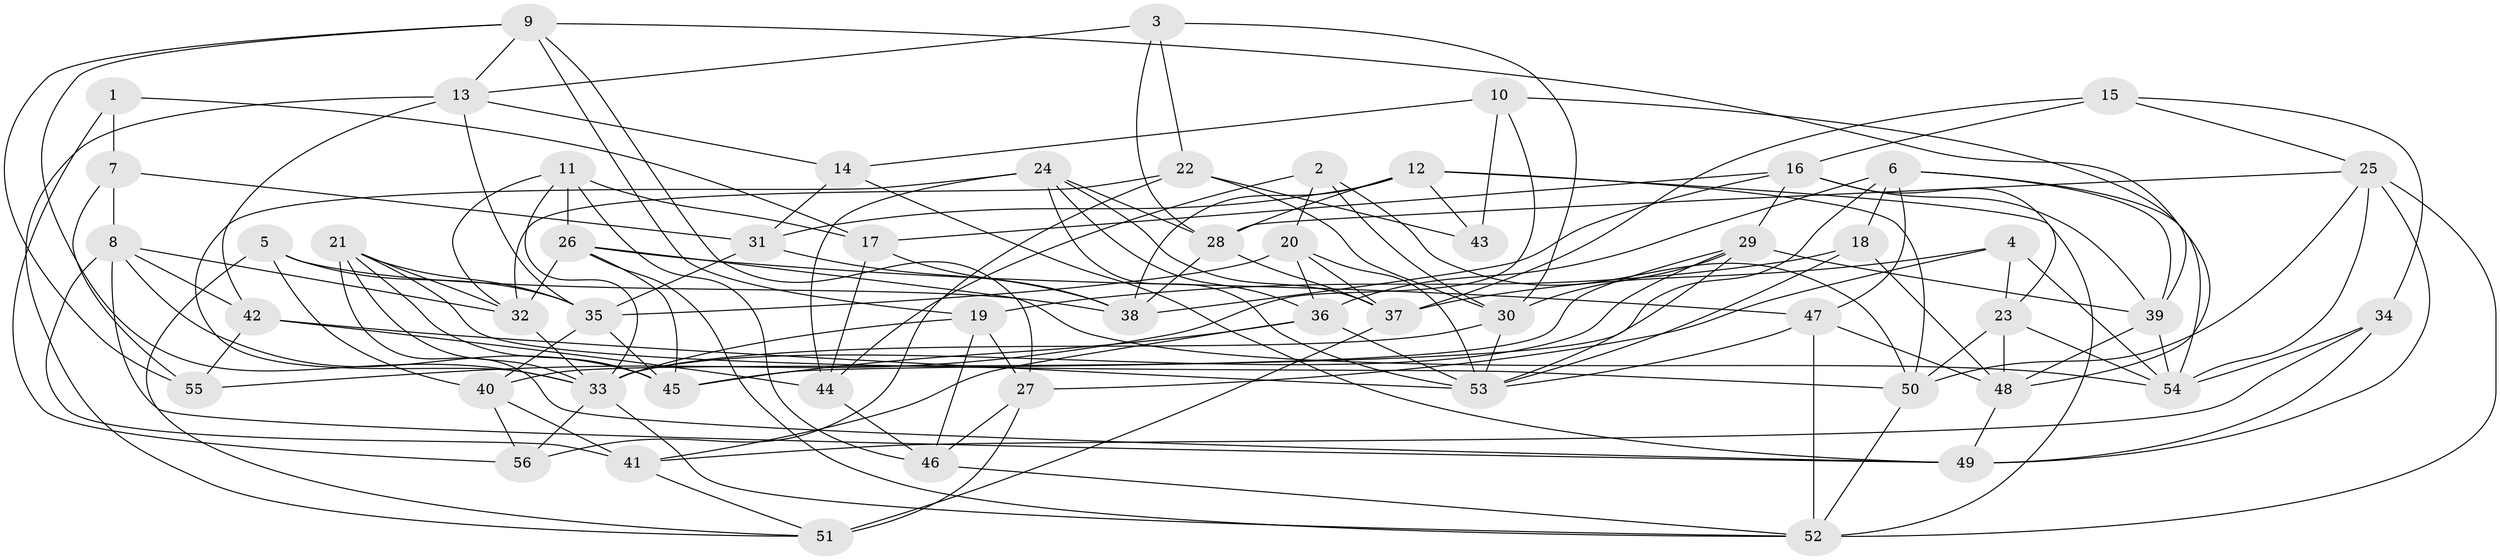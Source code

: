 // original degree distribution, {4: 1.0}
// Generated by graph-tools (version 1.1) at 2025/03/03/09/25 03:03:05]
// undirected, 56 vertices, 150 edges
graph export_dot {
graph [start="1"]
  node [color=gray90,style=filled];
  1;
  2;
  3;
  4;
  5;
  6;
  7;
  8;
  9;
  10;
  11;
  12;
  13;
  14;
  15;
  16;
  17;
  18;
  19;
  20;
  21;
  22;
  23;
  24;
  25;
  26;
  27;
  28;
  29;
  30;
  31;
  32;
  33;
  34;
  35;
  36;
  37;
  38;
  39;
  40;
  41;
  42;
  43;
  44;
  45;
  46;
  47;
  48;
  49;
  50;
  51;
  52;
  53;
  54;
  55;
  56;
  1 -- 7 [weight=2.0];
  1 -- 17 [weight=1.0];
  1 -- 56 [weight=1.0];
  2 -- 20 [weight=1.0];
  2 -- 30 [weight=1.0];
  2 -- 44 [weight=1.0];
  2 -- 50 [weight=1.0];
  3 -- 13 [weight=1.0];
  3 -- 22 [weight=1.0];
  3 -- 28 [weight=1.0];
  3 -- 30 [weight=1.0];
  4 -- 23 [weight=1.0];
  4 -- 27 [weight=1.0];
  4 -- 37 [weight=1.0];
  4 -- 54 [weight=1.0];
  5 -- 35 [weight=1.0];
  5 -- 38 [weight=1.0];
  5 -- 40 [weight=1.0];
  5 -- 51 [weight=1.0];
  6 -- 18 [weight=1.0];
  6 -- 36 [weight=1.0];
  6 -- 39 [weight=1.0];
  6 -- 45 [weight=1.0];
  6 -- 47 [weight=1.0];
  6 -- 54 [weight=1.0];
  7 -- 8 [weight=1.0];
  7 -- 31 [weight=2.0];
  7 -- 55 [weight=1.0];
  8 -- 32 [weight=1.0];
  8 -- 41 [weight=1.0];
  8 -- 42 [weight=1.0];
  8 -- 45 [weight=1.0];
  8 -- 49 [weight=1.0];
  9 -- 13 [weight=1.0];
  9 -- 19 [weight=1.0];
  9 -- 27 [weight=1.0];
  9 -- 33 [weight=1.0];
  9 -- 39 [weight=1.0];
  9 -- 55 [weight=1.0];
  10 -- 14 [weight=1.0];
  10 -- 43 [weight=2.0];
  10 -- 48 [weight=2.0];
  10 -- 55 [weight=1.0];
  11 -- 17 [weight=2.0];
  11 -- 26 [weight=1.0];
  11 -- 32 [weight=1.0];
  11 -- 33 [weight=1.0];
  11 -- 46 [weight=1.0];
  12 -- 28 [weight=1.0];
  12 -- 31 [weight=1.0];
  12 -- 38 [weight=1.0];
  12 -- 43 [weight=1.0];
  12 -- 50 [weight=1.0];
  12 -- 52 [weight=1.0];
  13 -- 14 [weight=1.0];
  13 -- 35 [weight=1.0];
  13 -- 42 [weight=1.0];
  13 -- 51 [weight=1.0];
  14 -- 31 [weight=1.0];
  14 -- 49 [weight=1.0];
  15 -- 16 [weight=1.0];
  15 -- 25 [weight=1.0];
  15 -- 34 [weight=1.0];
  15 -- 37 [weight=1.0];
  16 -- 17 [weight=1.0];
  16 -- 23 [weight=1.0];
  16 -- 29 [weight=1.0];
  16 -- 38 [weight=1.0];
  16 -- 39 [weight=1.0];
  17 -- 38 [weight=1.0];
  17 -- 44 [weight=1.0];
  18 -- 19 [weight=1.0];
  18 -- 48 [weight=1.0];
  18 -- 53 [weight=1.0];
  19 -- 27 [weight=1.0];
  19 -- 33 [weight=1.0];
  19 -- 46 [weight=2.0];
  20 -- 35 [weight=2.0];
  20 -- 36 [weight=1.0];
  20 -- 37 [weight=1.0];
  20 -- 53 [weight=1.0];
  21 -- 32 [weight=1.0];
  21 -- 33 [weight=1.0];
  21 -- 35 [weight=1.0];
  21 -- 45 [weight=1.0];
  21 -- 49 [weight=1.0];
  21 -- 50 [weight=1.0];
  22 -- 30 [weight=1.0];
  22 -- 32 [weight=1.0];
  22 -- 43 [weight=1.0];
  22 -- 56 [weight=2.0];
  23 -- 48 [weight=2.0];
  23 -- 50 [weight=1.0];
  23 -- 54 [weight=1.0];
  24 -- 28 [weight=1.0];
  24 -- 33 [weight=1.0];
  24 -- 36 [weight=1.0];
  24 -- 37 [weight=1.0];
  24 -- 44 [weight=1.0];
  24 -- 53 [weight=1.0];
  25 -- 28 [weight=1.0];
  25 -- 49 [weight=1.0];
  25 -- 50 [weight=1.0];
  25 -- 52 [weight=1.0];
  25 -- 54 [weight=1.0];
  26 -- 32 [weight=1.0];
  26 -- 45 [weight=1.0];
  26 -- 47 [weight=1.0];
  26 -- 52 [weight=1.0];
  26 -- 54 [weight=1.0];
  27 -- 46 [weight=1.0];
  27 -- 51 [weight=2.0];
  28 -- 37 [weight=1.0];
  28 -- 38 [weight=1.0];
  29 -- 30 [weight=1.0];
  29 -- 33 [weight=1.0];
  29 -- 39 [weight=1.0];
  29 -- 40 [weight=1.0];
  29 -- 53 [weight=1.0];
  30 -- 33 [weight=1.0];
  30 -- 53 [weight=1.0];
  31 -- 35 [weight=1.0];
  31 -- 38 [weight=1.0];
  32 -- 33 [weight=1.0];
  33 -- 52 [weight=1.0];
  33 -- 56 [weight=1.0];
  34 -- 41 [weight=2.0];
  34 -- 49 [weight=1.0];
  34 -- 54 [weight=2.0];
  35 -- 40 [weight=1.0];
  35 -- 45 [weight=1.0];
  36 -- 41 [weight=1.0];
  36 -- 45 [weight=1.0];
  36 -- 53 [weight=1.0];
  37 -- 51 [weight=1.0];
  39 -- 48 [weight=1.0];
  39 -- 54 [weight=1.0];
  40 -- 41 [weight=1.0];
  40 -- 56 [weight=2.0];
  41 -- 51 [weight=1.0];
  42 -- 44 [weight=2.0];
  42 -- 53 [weight=1.0];
  42 -- 55 [weight=1.0];
  44 -- 46 [weight=1.0];
  46 -- 52 [weight=1.0];
  47 -- 48 [weight=1.0];
  47 -- 52 [weight=2.0];
  47 -- 53 [weight=1.0];
  48 -- 49 [weight=1.0];
  50 -- 52 [weight=1.0];
}
